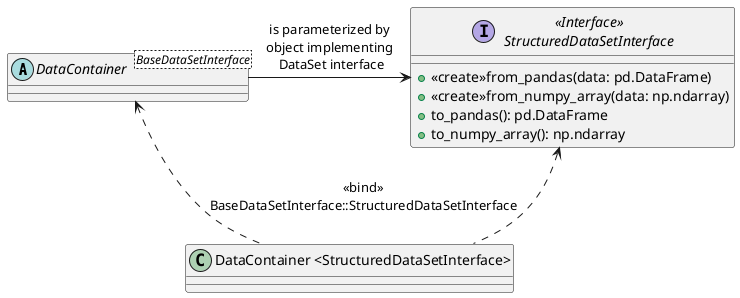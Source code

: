 @startuml

abstract class DataContainer <BaseDataSetInterface> {
}

interface "<<Interface>>\nStructuredDataSetInterface"{
  +<<create>>from_pandas(data: pd.DataFrame)
  +<<create>>from_numpy_array(data: np.ndarray)
  +to_pandas(): pd.DataFrame
  +to_numpy_array(): np.ndarray
}

DataContainer -right-> "<<Interface>>\nStructuredDataSetInterface" : is parameterized by\nobject implementing\n DataSet interface

class "DataContainer <StructuredDataSetInterface>"
DataContainer <.. "DataContainer <StructuredDataSetInterface>" : <<bind>>\nBaseDataSetInterface::StructuredDataSetInterface
"<<Interface>>\nStructuredDataSetInterface" <.. "DataContainer <StructuredDataSetInterface>"

@enduml
